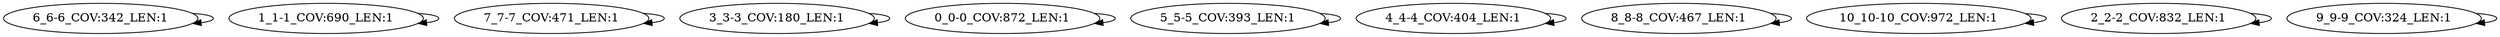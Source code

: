 digraph G {
    "6_6-6_COV:342_LEN:1" -> "6_6-6_COV:342_LEN:1";
    "1_1-1_COV:690_LEN:1" -> "1_1-1_COV:690_LEN:1";
    "7_7-7_COV:471_LEN:1" -> "7_7-7_COV:471_LEN:1";
    "3_3-3_COV:180_LEN:1" -> "3_3-3_COV:180_LEN:1";
    "0_0-0_COV:872_LEN:1" -> "0_0-0_COV:872_LEN:1";
    "5_5-5_COV:393_LEN:1" -> "5_5-5_COV:393_LEN:1";
    "4_4-4_COV:404_LEN:1" -> "4_4-4_COV:404_LEN:1";
    "8_8-8_COV:467_LEN:1" -> "8_8-8_COV:467_LEN:1";
    "10_10-10_COV:972_LEN:1" -> "10_10-10_COV:972_LEN:1";
    "2_2-2_COV:832_LEN:1" -> "2_2-2_COV:832_LEN:1";
    "9_9-9_COV:324_LEN:1" -> "9_9-9_COV:324_LEN:1";
}
